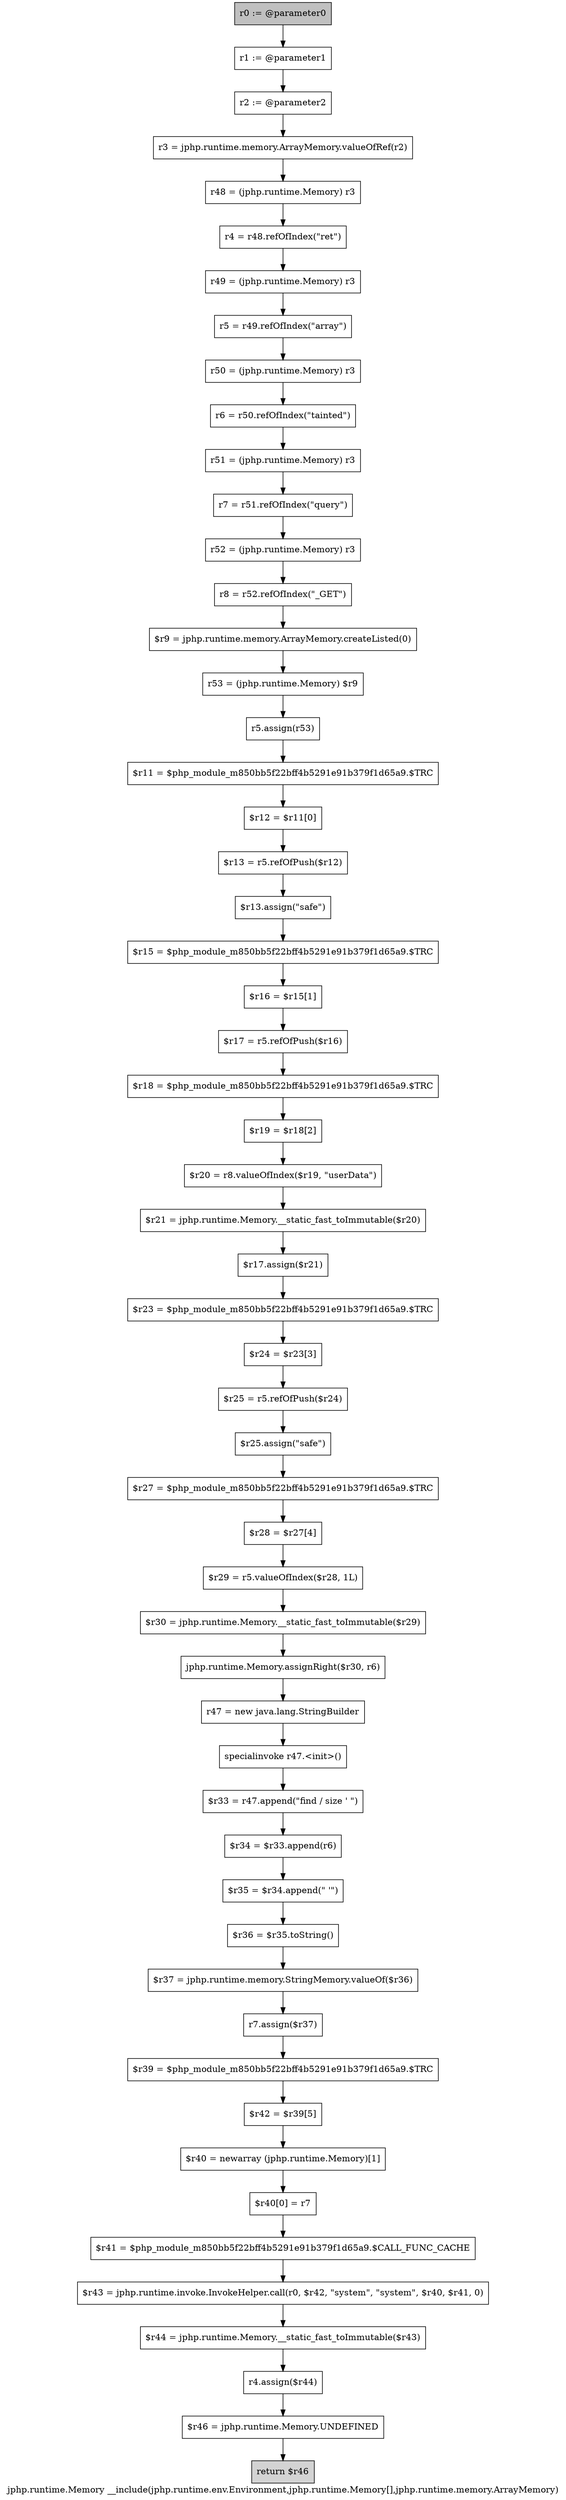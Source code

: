 digraph "jphp.runtime.Memory __include(jphp.runtime.env.Environment,jphp.runtime.Memory[],jphp.runtime.memory.ArrayMemory)" {
    label="jphp.runtime.Memory __include(jphp.runtime.env.Environment,jphp.runtime.Memory[],jphp.runtime.memory.ArrayMemory)";
    node [shape=box];
    "0" [style=filled,fillcolor=gray,label="r0 := @parameter0",];
    "1" [label="r1 := @parameter1",];
    "0"->"1";
    "2" [label="r2 := @parameter2",];
    "1"->"2";
    "3" [label="r3 = jphp.runtime.memory.ArrayMemory.valueOfRef(r2)",];
    "2"->"3";
    "4" [label="r48 = (jphp.runtime.Memory) r3",];
    "3"->"4";
    "5" [label="r4 = r48.refOfIndex(\"ret\")",];
    "4"->"5";
    "6" [label="r49 = (jphp.runtime.Memory) r3",];
    "5"->"6";
    "7" [label="r5 = r49.refOfIndex(\"array\")",];
    "6"->"7";
    "8" [label="r50 = (jphp.runtime.Memory) r3",];
    "7"->"8";
    "9" [label="r6 = r50.refOfIndex(\"tainted\")",];
    "8"->"9";
    "10" [label="r51 = (jphp.runtime.Memory) r3",];
    "9"->"10";
    "11" [label="r7 = r51.refOfIndex(\"query\")",];
    "10"->"11";
    "12" [label="r52 = (jphp.runtime.Memory) r3",];
    "11"->"12";
    "13" [label="r8 = r52.refOfIndex(\"_GET\")",];
    "12"->"13";
    "14" [label="$r9 = jphp.runtime.memory.ArrayMemory.createListed(0)",];
    "13"->"14";
    "15" [label="r53 = (jphp.runtime.Memory) $r9",];
    "14"->"15";
    "16" [label="r5.assign(r53)",];
    "15"->"16";
    "17" [label="$r11 = $php_module_m850bb5f22bff4b5291e91b379f1d65a9.$TRC",];
    "16"->"17";
    "18" [label="$r12 = $r11[0]",];
    "17"->"18";
    "19" [label="$r13 = r5.refOfPush($r12)",];
    "18"->"19";
    "20" [label="$r13.assign(\"safe\")",];
    "19"->"20";
    "21" [label="$r15 = $php_module_m850bb5f22bff4b5291e91b379f1d65a9.$TRC",];
    "20"->"21";
    "22" [label="$r16 = $r15[1]",];
    "21"->"22";
    "23" [label="$r17 = r5.refOfPush($r16)",];
    "22"->"23";
    "24" [label="$r18 = $php_module_m850bb5f22bff4b5291e91b379f1d65a9.$TRC",];
    "23"->"24";
    "25" [label="$r19 = $r18[2]",];
    "24"->"25";
    "26" [label="$r20 = r8.valueOfIndex($r19, \"userData\")",];
    "25"->"26";
    "27" [label="$r21 = jphp.runtime.Memory.__static_fast_toImmutable($r20)",];
    "26"->"27";
    "28" [label="$r17.assign($r21)",];
    "27"->"28";
    "29" [label="$r23 = $php_module_m850bb5f22bff4b5291e91b379f1d65a9.$TRC",];
    "28"->"29";
    "30" [label="$r24 = $r23[3]",];
    "29"->"30";
    "31" [label="$r25 = r5.refOfPush($r24)",];
    "30"->"31";
    "32" [label="$r25.assign(\"safe\")",];
    "31"->"32";
    "33" [label="$r27 = $php_module_m850bb5f22bff4b5291e91b379f1d65a9.$TRC",];
    "32"->"33";
    "34" [label="$r28 = $r27[4]",];
    "33"->"34";
    "35" [label="$r29 = r5.valueOfIndex($r28, 1L)",];
    "34"->"35";
    "36" [label="$r30 = jphp.runtime.Memory.__static_fast_toImmutable($r29)",];
    "35"->"36";
    "37" [label="jphp.runtime.Memory.assignRight($r30, r6)",];
    "36"->"37";
    "38" [label="r47 = new java.lang.StringBuilder",];
    "37"->"38";
    "39" [label="specialinvoke r47.<init>()",];
    "38"->"39";
    "40" [label="$r33 = r47.append(\"find / size \' \")",];
    "39"->"40";
    "41" [label="$r34 = $r33.append(r6)",];
    "40"->"41";
    "42" [label="$r35 = $r34.append(\" \'\")",];
    "41"->"42";
    "43" [label="$r36 = $r35.toString()",];
    "42"->"43";
    "44" [label="$r37 = jphp.runtime.memory.StringMemory.valueOf($r36)",];
    "43"->"44";
    "45" [label="r7.assign($r37)",];
    "44"->"45";
    "46" [label="$r39 = $php_module_m850bb5f22bff4b5291e91b379f1d65a9.$TRC",];
    "45"->"46";
    "47" [label="$r42 = $r39[5]",];
    "46"->"47";
    "48" [label="$r40 = newarray (jphp.runtime.Memory)[1]",];
    "47"->"48";
    "49" [label="$r40[0] = r7",];
    "48"->"49";
    "50" [label="$r41 = $php_module_m850bb5f22bff4b5291e91b379f1d65a9.$CALL_FUNC_CACHE",];
    "49"->"50";
    "51" [label="$r43 = jphp.runtime.invoke.InvokeHelper.call(r0, $r42, \"system\", \"system\", $r40, $r41, 0)",];
    "50"->"51";
    "52" [label="$r44 = jphp.runtime.Memory.__static_fast_toImmutable($r43)",];
    "51"->"52";
    "53" [label="r4.assign($r44)",];
    "52"->"53";
    "54" [label="$r46 = jphp.runtime.Memory.UNDEFINED",];
    "53"->"54";
    "55" [style=filled,fillcolor=lightgray,label="return $r46",];
    "54"->"55";
}

